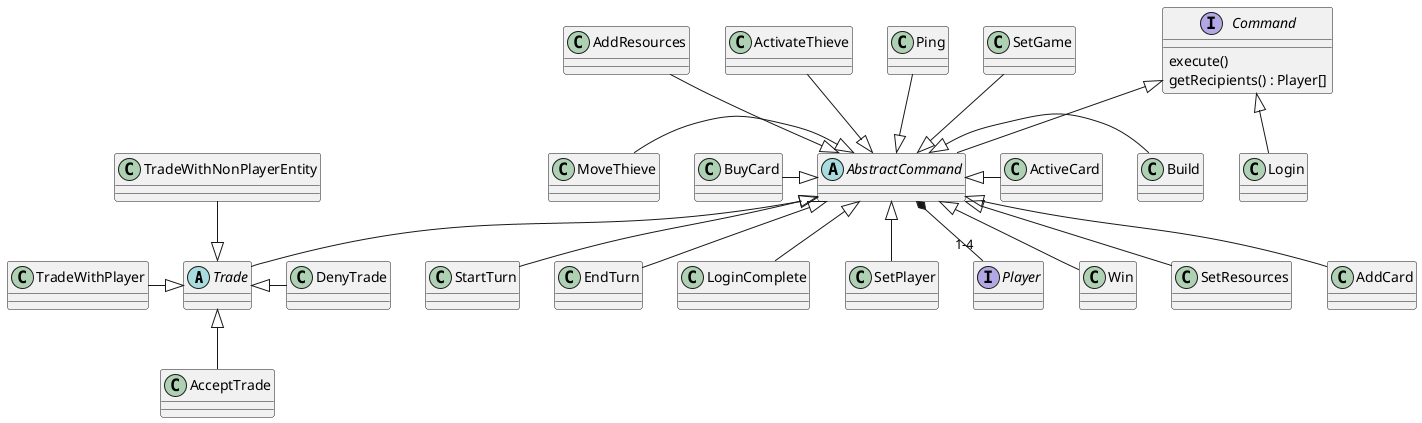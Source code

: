 @startuml
  abstract Trade {}
  abstract AbstractCommand{}
  class TradeWithPlayer {}
  class TradeWithNonPlayerEntity {}
  class AcceptTrade {}
  class DenyTrade {}
  class BuyCard {}
  class MoveThieve {}
  class Build {}
  class ActiveCard {}
  class Ping {}
  class ActivateThieve {}
  class Win {}
  class SetResources{}
  class AddResources{}
  class AddCard{}
  class StartTurn{}
  class EndTurn{}
  class Login{}
  class LoginComplete{}
  class SetGame{}
  class SetPlayer{}
  
  interface Player{}
  
  interface Command{
  	execute()
  	getRecipients() : Player[]
  }
  
  Trade <|-left- TradeWithPlayer
  Trade <|-up- TradeWithNonPlayerEntity
  Trade <|-down- AcceptTrade
  Trade <|-right- DenyTrade
  
  Command <|-down- AbstractCommand
  Command <|-down- Login
  AbstractCommand <|-down- LoginComplete
  AbstractCommand <|-left- BuyCard
  AbstractCommand <|-left- MoveThieve
  AbstractCommand <|-right- Build
  AbstractCommand <|-right- ActiveCard
  AbstractCommand <|-up- SetGame
  AbstractCommand <|-up- Ping
  AbstractCommand <|-up- ActivateThieve
  AbstractCommand <|-up- AddResources
  AbstractCommand <|-down- AddCard
  AbstractCommand <|-down- Win
  AbstractCommand <|-down- SetResources
  AbstractCommand <|-down- SetPlayer
  AbstractCommand <|-- EndTurn
  AbstractCommand <|-- StartTurn
  AbstractCommand <|-- Trade
  
  AbstractCommand *-- "1-4" Player
@enduml
